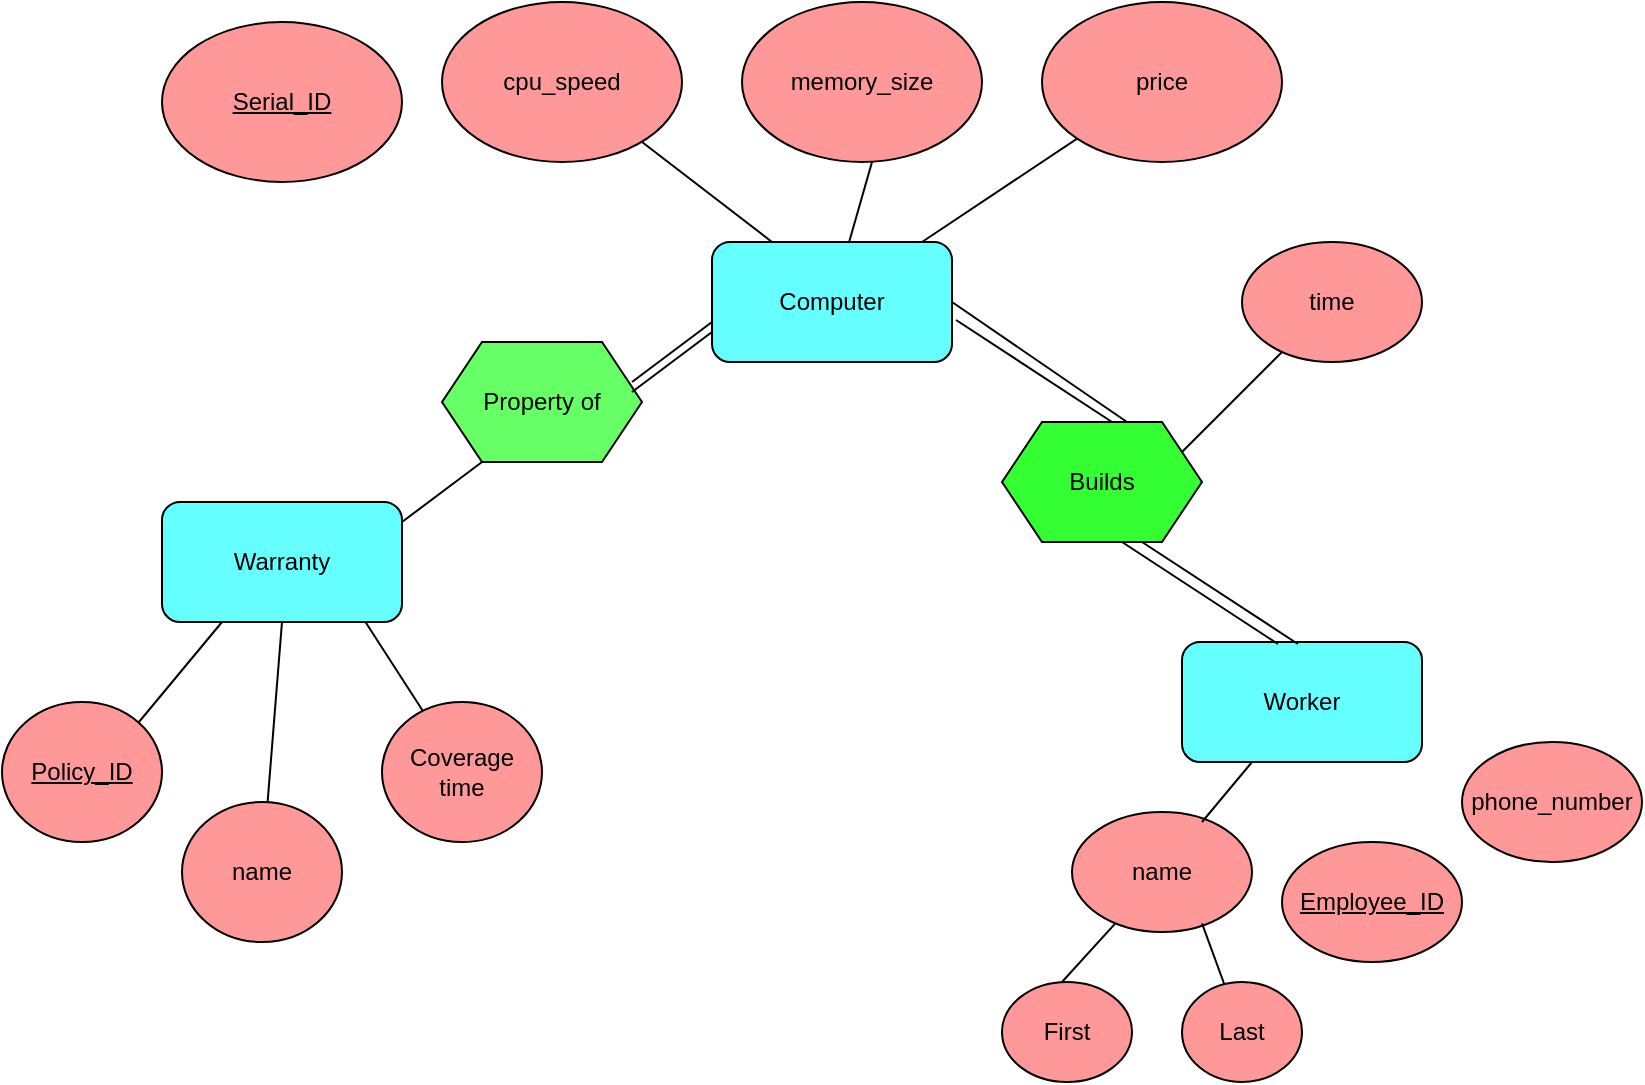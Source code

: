 <mxfile version="20.3.0" type="github">
  <diagram id="LbL5Cy-zdxv4c51SbEt9" name="Page-1">
    <mxGraphModel dx="1182" dy="582" grid="1" gridSize="10" guides="1" tooltips="1" connect="1" arrows="1" fold="1" page="1" pageScale="1" pageWidth="850" pageHeight="1100" math="0" shadow="0">
      <root>
        <mxCell id="0" />
        <mxCell id="1" parent="0" />
        <mxCell id="2s2EVg3I9l29PKekEkhl-1" value="Computer&lt;br&gt;" style="rounded=1;whiteSpace=wrap;html=1;fillColor=#66FFFF;" vertex="1" parent="1">
          <mxGeometry x="365" y="140" width="120" height="60" as="geometry" />
        </mxCell>
        <mxCell id="2s2EVg3I9l29PKekEkhl-2" value="Warranty&lt;br&gt;" style="rounded=1;whiteSpace=wrap;html=1;fillColor=#66FFFF;" vertex="1" parent="1">
          <mxGeometry x="90" y="270" width="120" height="60" as="geometry" />
        </mxCell>
        <mxCell id="2s2EVg3I9l29PKekEkhl-3" value="Worker&lt;br&gt;" style="rounded=1;whiteSpace=wrap;html=1;fillColor=#66FFFF;" vertex="1" parent="1">
          <mxGeometry x="600" y="340" width="120" height="60" as="geometry" />
        </mxCell>
        <mxCell id="2s2EVg3I9l29PKekEkhl-4" value="Property of" style="shape=hexagon;perimeter=hexagonPerimeter2;whiteSpace=wrap;html=1;fixedSize=1;fillColor=#66FF66;" vertex="1" parent="1">
          <mxGeometry x="230" y="190" width="100" height="60" as="geometry" />
        </mxCell>
        <mxCell id="2s2EVg3I9l29PKekEkhl-5" value="" style="endArrow=none;html=1;rounded=0;" edge="1" parent="1">
          <mxGeometry width="50" height="50" relative="1" as="geometry">
            <mxPoint x="325" y="215" as="sourcePoint" />
            <mxPoint x="365" y="185" as="targetPoint" />
          </mxGeometry>
        </mxCell>
        <mxCell id="2s2EVg3I9l29PKekEkhl-6" value="" style="endArrow=none;html=1;rounded=0;" edge="1" parent="1">
          <mxGeometry width="50" height="50" relative="1" as="geometry">
            <mxPoint x="210" y="280" as="sourcePoint" />
            <mxPoint x="250" y="250" as="targetPoint" />
          </mxGeometry>
        </mxCell>
        <mxCell id="2s2EVg3I9l29PKekEkhl-7" value="Builds" style="shape=hexagon;perimeter=hexagonPerimeter2;whiteSpace=wrap;html=1;fixedSize=1;fillColor=#33FF33;" vertex="1" parent="1">
          <mxGeometry x="510" y="230" width="100" height="60" as="geometry" />
        </mxCell>
        <mxCell id="2s2EVg3I9l29PKekEkhl-8" value="" style="endArrow=none;html=1;rounded=0;exitX=1.017;exitY=0.65;exitDx=0;exitDy=0;exitPerimeter=0;" edge="1" parent="1" source="2s2EVg3I9l29PKekEkhl-1">
          <mxGeometry width="50" height="50" relative="1" as="geometry">
            <mxPoint x="480" y="170" as="sourcePoint" />
            <mxPoint x="565" y="230" as="targetPoint" />
          </mxGeometry>
        </mxCell>
        <mxCell id="2s2EVg3I9l29PKekEkhl-9" value="" style="endArrow=none;html=1;rounded=0;entryX=0.625;entryY=0;entryDx=0;entryDy=0;" edge="1" parent="1" target="2s2EVg3I9l29PKekEkhl-7">
          <mxGeometry width="50" height="50" relative="1" as="geometry">
            <mxPoint x="485" y="170" as="sourcePoint" />
            <mxPoint x="565" y="220" as="targetPoint" />
          </mxGeometry>
        </mxCell>
        <mxCell id="2s2EVg3I9l29PKekEkhl-10" value="" style="endArrow=none;html=1;rounded=0;exitX=1.017;exitY=0.65;exitDx=0;exitDy=0;exitPerimeter=0;" edge="1" parent="1">
          <mxGeometry width="50" height="50" relative="1" as="geometry">
            <mxPoint x="580" y="290" as="sourcePoint" />
            <mxPoint x="657.96" y="341" as="targetPoint" />
          </mxGeometry>
        </mxCell>
        <mxCell id="2s2EVg3I9l29PKekEkhl-11" value="" style="endArrow=none;html=1;rounded=0;exitX=1.017;exitY=0.65;exitDx=0;exitDy=0;exitPerimeter=0;" edge="1" parent="1">
          <mxGeometry width="50" height="50" relative="1" as="geometry">
            <mxPoint x="570" y="290" as="sourcePoint" />
            <mxPoint x="647.96" y="341" as="targetPoint" />
          </mxGeometry>
        </mxCell>
        <mxCell id="2s2EVg3I9l29PKekEkhl-12" value="" style="endArrow=none;html=1;rounded=0;" edge="1" parent="1">
          <mxGeometry width="50" height="50" relative="1" as="geometry">
            <mxPoint x="325" y="210" as="sourcePoint" />
            <mxPoint x="365" y="180" as="targetPoint" />
          </mxGeometry>
        </mxCell>
        <mxCell id="2s2EVg3I9l29PKekEkhl-15" value="&lt;u&gt;Policy_ID&lt;/u&gt;" style="ellipse;whiteSpace=wrap;html=1;fillColor=#FF9999;" vertex="1" parent="1">
          <mxGeometry x="10" y="370" width="80" height="70" as="geometry" />
        </mxCell>
        <mxCell id="2s2EVg3I9l29PKekEkhl-16" value="name" style="ellipse;whiteSpace=wrap;html=1;fillColor=#FF9999;" vertex="1" parent="1">
          <mxGeometry x="100" y="420" width="80" height="70" as="geometry" />
        </mxCell>
        <mxCell id="2s2EVg3I9l29PKekEkhl-17" value="Coverage time" style="ellipse;whiteSpace=wrap;html=1;fillColor=#FF9999;" vertex="1" parent="1">
          <mxGeometry x="200" y="370" width="80" height="70" as="geometry" />
        </mxCell>
        <mxCell id="2s2EVg3I9l29PKekEkhl-18" value="" style="endArrow=none;html=1;rounded=0;exitX=1;exitY=0;exitDx=0;exitDy=0;" edge="1" parent="1" source="2s2EVg3I9l29PKekEkhl-15">
          <mxGeometry width="50" height="50" relative="1" as="geometry">
            <mxPoint x="70" y="380" as="sourcePoint" />
            <mxPoint x="120" y="330" as="targetPoint" />
          </mxGeometry>
        </mxCell>
        <mxCell id="2s2EVg3I9l29PKekEkhl-19" value="" style="endArrow=none;html=1;rounded=0;" edge="1" parent="1" source="2s2EVg3I9l29PKekEkhl-16">
          <mxGeometry width="50" height="50" relative="1" as="geometry">
            <mxPoint x="100" y="380" as="sourcePoint" />
            <mxPoint x="150" y="330" as="targetPoint" />
          </mxGeometry>
        </mxCell>
        <mxCell id="2s2EVg3I9l29PKekEkhl-20" value="" style="endArrow=none;html=1;rounded=0;" edge="1" parent="1" source="2s2EVg3I9l29PKekEkhl-17">
          <mxGeometry width="50" height="50" relative="1" as="geometry">
            <mxPoint x="150.004" y="380.251" as="sourcePoint" />
            <mxPoint x="191.72" y="330" as="targetPoint" />
          </mxGeometry>
        </mxCell>
        <mxCell id="2s2EVg3I9l29PKekEkhl-21" value="cpu_speed" style="ellipse;whiteSpace=wrap;html=1;fillColor=#FF9999;" vertex="1" parent="1">
          <mxGeometry x="230" y="20" width="120" height="80" as="geometry" />
        </mxCell>
        <mxCell id="2s2EVg3I9l29PKekEkhl-24" value="memory_size" style="ellipse;whiteSpace=wrap;html=1;fillColor=#FF9999;" vertex="1" parent="1">
          <mxGeometry x="380" y="20" width="120" height="80" as="geometry" />
        </mxCell>
        <mxCell id="2s2EVg3I9l29PKekEkhl-25" value="price" style="ellipse;whiteSpace=wrap;html=1;fillColor=#FF9999;" vertex="1" parent="1">
          <mxGeometry x="530" y="20" width="120" height="80" as="geometry" />
        </mxCell>
        <mxCell id="2s2EVg3I9l29PKekEkhl-28" value="" style="endArrow=none;html=1;rounded=0;exitX=0.25;exitY=0;exitDx=0;exitDy=0;" edge="1" parent="1" source="2s2EVg3I9l29PKekEkhl-1">
          <mxGeometry width="50" height="50" relative="1" as="geometry">
            <mxPoint x="358.736" y="134.462" as="sourcePoint" />
            <mxPoint x="330" y="90" as="targetPoint" />
          </mxGeometry>
        </mxCell>
        <mxCell id="2s2EVg3I9l29PKekEkhl-29" value="" style="endArrow=none;html=1;rounded=0;" edge="1" parent="1" source="2s2EVg3I9l29PKekEkhl-1">
          <mxGeometry width="50" height="50" relative="1" as="geometry">
            <mxPoint x="440" y="150" as="sourcePoint" />
            <mxPoint x="445" y="100" as="targetPoint" />
          </mxGeometry>
        </mxCell>
        <mxCell id="2s2EVg3I9l29PKekEkhl-30" value="" style="endArrow=none;html=1;rounded=0;entryX=0;entryY=1;entryDx=0;entryDy=0;" edge="1" parent="1" source="2s2EVg3I9l29PKekEkhl-1" target="2s2EVg3I9l29PKekEkhl-25">
          <mxGeometry width="50" height="50" relative="1" as="geometry">
            <mxPoint x="592.5" y="150" as="sourcePoint" />
            <mxPoint x="527.5" y="100" as="targetPoint" />
          </mxGeometry>
        </mxCell>
        <mxCell id="2s2EVg3I9l29PKekEkhl-31" value="name" style="ellipse;whiteSpace=wrap;html=1;fillColor=#FF9999;" vertex="1" parent="1">
          <mxGeometry x="545" y="425" width="90" height="60" as="geometry" />
        </mxCell>
        <mxCell id="2s2EVg3I9l29PKekEkhl-32" value="First" style="ellipse;whiteSpace=wrap;html=1;fillColor=#FF9999;" vertex="1" parent="1">
          <mxGeometry x="510" y="510" width="65" height="50" as="geometry" />
        </mxCell>
        <mxCell id="2s2EVg3I9l29PKekEkhl-33" value="Last" style="ellipse;whiteSpace=wrap;html=1;fillColor=#FF9999;" vertex="1" parent="1">
          <mxGeometry x="600" y="510" width="60" height="50" as="geometry" />
        </mxCell>
        <mxCell id="2s2EVg3I9l29PKekEkhl-34" value="" style="endArrow=none;html=1;rounded=0;" edge="1" parent="1">
          <mxGeometry width="50" height="50" relative="1" as="geometry">
            <mxPoint x="610" y="430" as="sourcePoint" />
            <mxPoint x="635" y="400" as="targetPoint" />
          </mxGeometry>
        </mxCell>
        <mxCell id="2s2EVg3I9l29PKekEkhl-35" value="" style="endArrow=none;html=1;rounded=0;" edge="1" parent="1" target="2s2EVg3I9l29PKekEkhl-31">
          <mxGeometry width="50" height="50" relative="1" as="geometry">
            <mxPoint x="540" y="510" as="sourcePoint" />
            <mxPoint x="580" y="480" as="targetPoint" />
          </mxGeometry>
        </mxCell>
        <mxCell id="2s2EVg3I9l29PKekEkhl-36" value="" style="endArrow=none;html=1;rounded=0;" edge="1" parent="1" source="2s2EVg3I9l29PKekEkhl-33">
          <mxGeometry width="50" height="50" relative="1" as="geometry">
            <mxPoint x="583.32" y="510" as="sourcePoint" />
            <mxPoint x="609.996" y="480.656" as="targetPoint" />
          </mxGeometry>
        </mxCell>
        <mxCell id="2s2EVg3I9l29PKekEkhl-37" value="time" style="ellipse;whiteSpace=wrap;html=1;fillColor=#FF9999;" vertex="1" parent="1">
          <mxGeometry x="630" y="140" width="90" height="60" as="geometry" />
        </mxCell>
        <mxCell id="2s2EVg3I9l29PKekEkhl-38" value="" style="endArrow=none;html=1;rounded=0;" edge="1" parent="1">
          <mxGeometry width="50" height="50" relative="1" as="geometry">
            <mxPoint x="600" y="245" as="sourcePoint" />
            <mxPoint x="650" y="195" as="targetPoint" />
          </mxGeometry>
        </mxCell>
        <mxCell id="2s2EVg3I9l29PKekEkhl-39" value="&lt;u&gt;Employee_ID&lt;/u&gt;" style="ellipse;whiteSpace=wrap;html=1;fillColor=#FF9999;" vertex="1" parent="1">
          <mxGeometry x="650" y="440" width="90" height="60" as="geometry" />
        </mxCell>
        <mxCell id="2s2EVg3I9l29PKekEkhl-40" value="phone_number" style="ellipse;whiteSpace=wrap;html=1;fillColor=#FF9999;" vertex="1" parent="1">
          <mxGeometry x="740" y="390" width="90" height="60" as="geometry" />
        </mxCell>
        <mxCell id="2s2EVg3I9l29PKekEkhl-41" value="&lt;u&gt;Serial_ID&lt;/u&gt;" style="ellipse;whiteSpace=wrap;html=1;fillColor=#FF9999;" vertex="1" parent="1">
          <mxGeometry x="90" y="30" width="120" height="80" as="geometry" />
        </mxCell>
      </root>
    </mxGraphModel>
  </diagram>
</mxfile>
